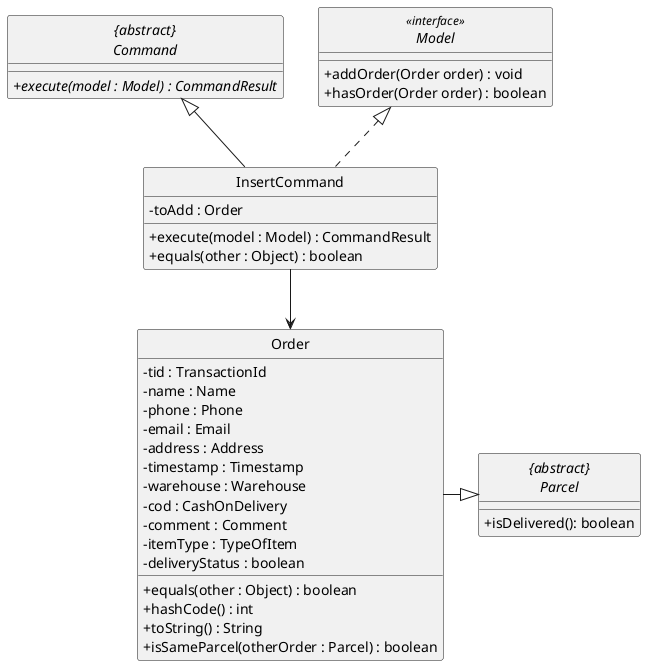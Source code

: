 @startuml
skinparam backgroundColor #ffffff
skinparam classAttributeIconSize 0
hide circle

abstract class "{abstract}\nCommand" {
    + {abstract} execute(model : Model) : CommandResult
}

interface Model <<interface>> {
    + addOrder(Order order) : void
    + hasOrder(Order order) : boolean
}

abstract class "{abstract}\nParcel" {
    + isDelivered(): boolean
}

class Order {
    /' Fields '/
    - tid : TransactionId
    - name : Name
    - phone : Phone
    - email : Email
    - address : Address
    - timestamp : Timestamp
    - warehouse : Warehouse
    - cod : CashOnDelivery
    - comment : Comment
    - itemType : TypeOfItem
    - deliveryStatus : boolean

    /' Methods '/
    + equals(other : Object) : boolean
    + hashCode() : int
    + toString() : String
    + isSameParcel(otherOrder : Parcel) : boolean
}

class InsertCommand implements Model {
    /' Fields '/
    - toAdd : Order

    /' Methods '/
    + execute(model : Model) : CommandResult
    + equals(other : Object) : boolean
}

InsertCommand --up|> "{abstract}\nCommand"
InsertCommand --> Order
Order --right|> "{abstract}\nParcel"
@enduml
